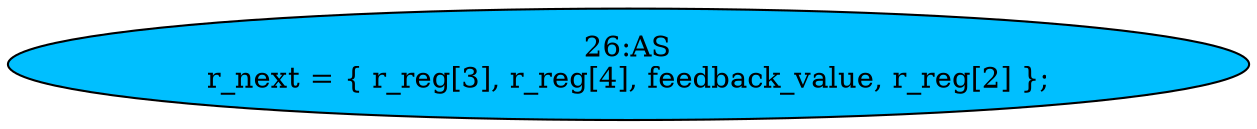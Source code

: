 strict digraph "" {
	node [label="\N"];
	"26:AS"	[ast="<pyverilog.vparser.ast.Assign object at 0x7faebc0d74d0>",
		def_var="['r_next']",
		fillcolor=deepskyblue,
		label="26:AS
r_next = { r_reg[3], r_reg[4], feedback_value, r_reg[2] };",
		statements="[]",
		style=filled,
		typ=Assign,
		use_var="['r_reg', 'r_reg', 'feedback_value', 'r_reg']"];
}
